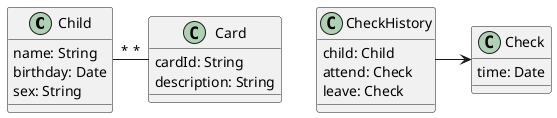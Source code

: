 @startuml

class Child {

  name: String
  birthday: Date
  sex: String
}

class Card {
  cardId: String
  description: String
}

Child "*" - "*" Card


class Check {
  time: Date
}

class CheckHistory {
  child: Child
  attend: Check
  leave: Check
}

CheckHistory -> Check

@enduml
